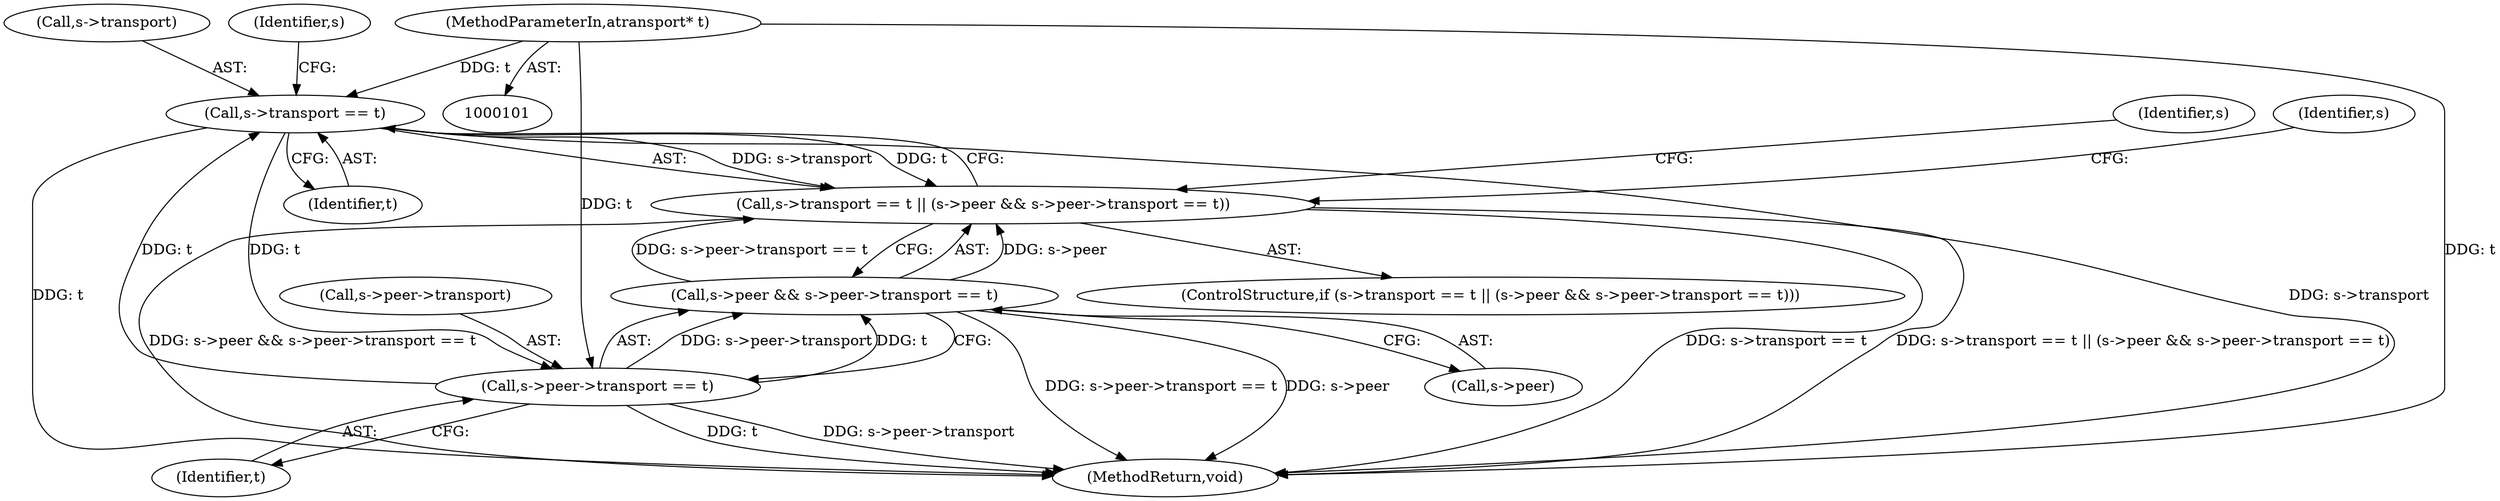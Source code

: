 digraph "0_Android_268068f25673242d1d5130d96202d3288c91b700@pointer" {
"1000102" [label="(MethodParameterIn,atransport* t)"];
"1000127" [label="(Call,s->transport == t)"];
"1000126" [label="(Call,s->transport == t || (s->peer && s->peer->transport == t))"];
"1000136" [label="(Call,s->peer->transport == t)"];
"1000132" [label="(Call,s->peer && s->peer->transport == t)"];
"1000136" [label="(Call,s->peer->transport == t)"];
"1000126" [label="(Call,s->transport == t || (s->peer && s->peer->transport == t))"];
"1000128" [label="(Call,s->transport)"];
"1000133" [label="(Call,s->peer)"];
"1000142" [label="(Identifier,t)"];
"1000137" [label="(Call,s->peer->transport)"];
"1000127" [label="(Call,s->transport == t)"];
"1000145" [label="(Identifier,s)"];
"1000120" [label="(Identifier,s)"];
"1000134" [label="(Identifier,s)"];
"1000125" [label="(ControlStructure,if (s->transport == t || (s->peer && s->peer->transport == t)))"];
"1000131" [label="(Identifier,t)"];
"1000132" [label="(Call,s->peer && s->peer->transport == t)"];
"1000102" [label="(MethodParameterIn,atransport* t)"];
"1000150" [label="(MethodReturn,void)"];
"1000102" -> "1000101"  [label="AST: "];
"1000102" -> "1000150"  [label="DDG: t"];
"1000102" -> "1000127"  [label="DDG: t"];
"1000102" -> "1000136"  [label="DDG: t"];
"1000127" -> "1000126"  [label="AST: "];
"1000127" -> "1000131"  [label="CFG: "];
"1000128" -> "1000127"  [label="AST: "];
"1000131" -> "1000127"  [label="AST: "];
"1000134" -> "1000127"  [label="CFG: "];
"1000126" -> "1000127"  [label="CFG: "];
"1000127" -> "1000150"  [label="DDG: s->transport"];
"1000127" -> "1000150"  [label="DDG: t"];
"1000127" -> "1000126"  [label="DDG: s->transport"];
"1000127" -> "1000126"  [label="DDG: t"];
"1000136" -> "1000127"  [label="DDG: t"];
"1000127" -> "1000136"  [label="DDG: t"];
"1000126" -> "1000125"  [label="AST: "];
"1000126" -> "1000132"  [label="CFG: "];
"1000132" -> "1000126"  [label="AST: "];
"1000145" -> "1000126"  [label="CFG: "];
"1000120" -> "1000126"  [label="CFG: "];
"1000126" -> "1000150"  [label="DDG: s->transport == t || (s->peer && s->peer->transport == t)"];
"1000126" -> "1000150"  [label="DDG: s->peer && s->peer->transport == t"];
"1000126" -> "1000150"  [label="DDG: s->transport == t"];
"1000132" -> "1000126"  [label="DDG: s->peer"];
"1000132" -> "1000126"  [label="DDG: s->peer->transport == t"];
"1000136" -> "1000132"  [label="AST: "];
"1000136" -> "1000142"  [label="CFG: "];
"1000137" -> "1000136"  [label="AST: "];
"1000142" -> "1000136"  [label="AST: "];
"1000132" -> "1000136"  [label="CFG: "];
"1000136" -> "1000150"  [label="DDG: t"];
"1000136" -> "1000150"  [label="DDG: s->peer->transport"];
"1000136" -> "1000132"  [label="DDG: s->peer->transport"];
"1000136" -> "1000132"  [label="DDG: t"];
"1000132" -> "1000133"  [label="CFG: "];
"1000133" -> "1000132"  [label="AST: "];
"1000132" -> "1000150"  [label="DDG: s->peer->transport == t"];
"1000132" -> "1000150"  [label="DDG: s->peer"];
}
